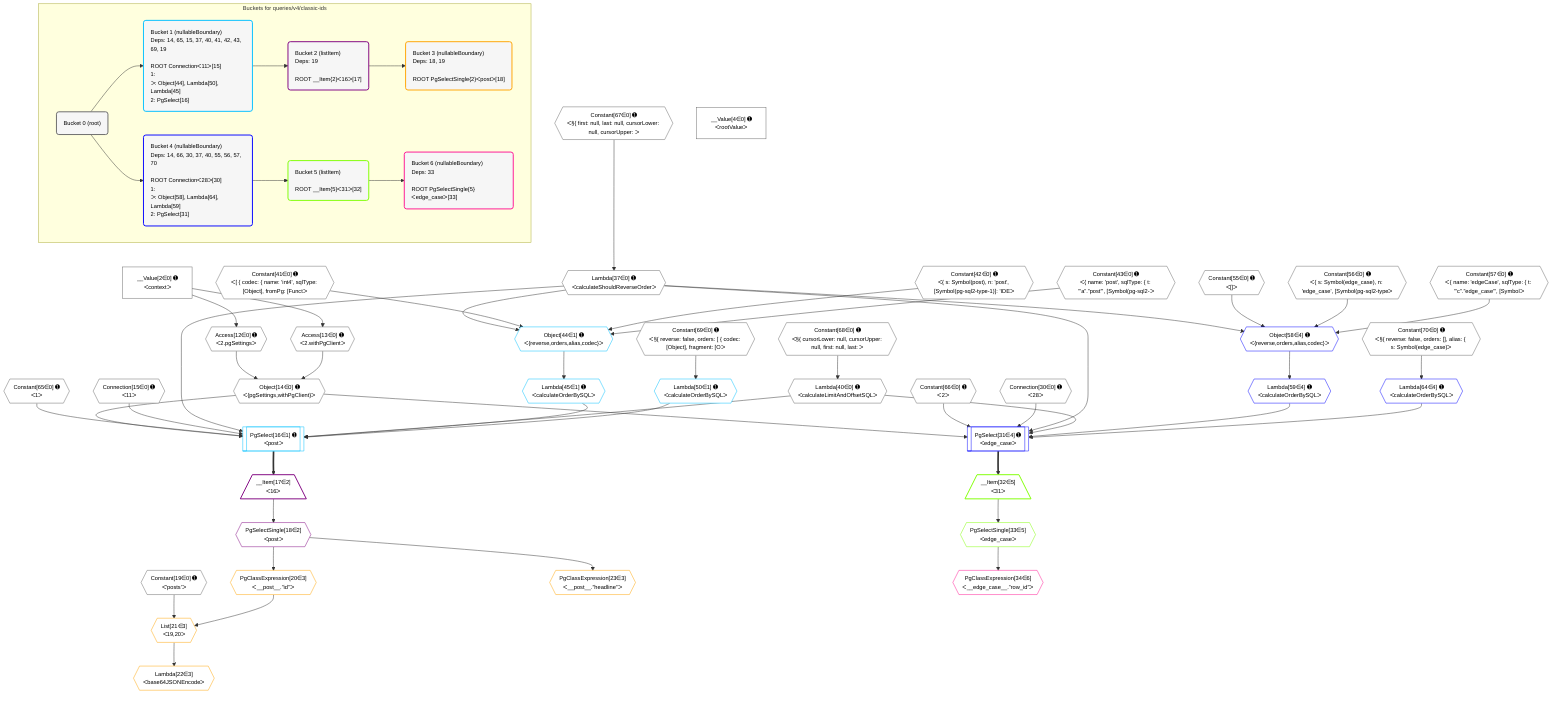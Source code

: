 %%{init: {'themeVariables': { 'fontSize': '12px'}}}%%
graph TD
    classDef path fill:#eee,stroke:#000,color:#000
    classDef plan fill:#fff,stroke-width:1px,color:#000
    classDef itemplan fill:#fff,stroke-width:2px,color:#000
    classDef unbatchedplan fill:#dff,stroke-width:1px,color:#000
    classDef sideeffectplan fill:#fcc,stroke-width:2px,color:#000
    classDef bucket fill:#f6f6f6,color:#000,stroke-width:2px,text-align:left


    %% plan dependencies
    Object14{{"Object[14∈0] ➊<br />ᐸ{pgSettings,withPgClient}ᐳ"}}:::plan
    Access12{{"Access[12∈0] ➊<br />ᐸ2.pgSettingsᐳ"}}:::plan
    Access13{{"Access[13∈0] ➊<br />ᐸ2.withPgClientᐳ"}}:::plan
    Access12 & Access13 --> Object14
    __Value2["__Value[2∈0] ➊<br />ᐸcontextᐳ"]:::plan
    __Value2 --> Access12
    __Value2 --> Access13
    Lambda37{{"Lambda[37∈0] ➊<br />ᐸcalculateShouldReverseOrderᐳ"}}:::plan
    Constant67{{"Constant[67∈0] ➊<br />ᐸ§{ first: null, last: null, cursorLower: null, cursorUpper: ᐳ"}}:::plan
    Constant67 --> Lambda37
    Lambda40{{"Lambda[40∈0] ➊<br />ᐸcalculateLimitAndOffsetSQLᐳ"}}:::plan
    Constant68{{"Constant[68∈0] ➊<br />ᐸ§{ cursorLower: null, cursorUpper: null, first: null, last: ᐳ"}}:::plan
    Constant68 --> Lambda40
    __Value4["__Value[4∈0] ➊<br />ᐸrootValueᐳ"]:::plan
    Connection15{{"Connection[15∈0] ➊<br />ᐸ11ᐳ"}}:::plan
    Constant19{{"Constant[19∈0] ➊<br />ᐸ'posts'ᐳ"}}:::plan
    Connection30{{"Connection[30∈0] ➊<br />ᐸ28ᐳ"}}:::plan
    Constant41{{"Constant[41∈0] ➊<br />ᐸ[ { codec: { name: 'int4', sqlType: [Object], fromPg: [Functᐳ"}}:::plan
    Constant42{{"Constant[42∈0] ➊<br />ᐸ{ s: Symbol(post), n: 'post', [Symbol(pg-sql2-type-1)]: 'IDEᐳ"}}:::plan
    Constant43{{"Constant[43∈0] ➊<br />ᐸ{ name: 'post', sqlType: { t: '”a”.”post”', [Symbol(pg-sql2-ᐳ"}}:::plan
    Constant55{{"Constant[55∈0] ➊<br />ᐸ[]ᐳ"}}:::plan
    Constant56{{"Constant[56∈0] ➊<br />ᐸ{ s: Symbol(edge_case), n: 'edge_case', [Symbol(pg-sql2-typeᐳ"}}:::plan
    Constant57{{"Constant[57∈0] ➊<br />ᐸ{ name: 'edgeCase', sqlType: { t: '”c”.”edge_case”', [Symbolᐳ"}}:::plan
    Constant65{{"Constant[65∈0] ➊<br />ᐸ1ᐳ"}}:::plan
    Constant66{{"Constant[66∈0] ➊<br />ᐸ2ᐳ"}}:::plan
    Constant69{{"Constant[69∈0] ➊<br />ᐸ§{ reverse: false, orders: [ { codec: [Object], fragment: [Oᐳ"}}:::plan
    Constant70{{"Constant[70∈0] ➊<br />ᐸ§{ reverse: false, orders: [], alias: { s: Symbol(edge_case)ᐳ"}}:::plan
    PgSelect16[["PgSelect[16∈1] ➊<br />ᐸpostᐳ"]]:::plan
    Lambda45{{"Lambda[45∈1] ➊<br />ᐸcalculateOrderBySQLᐳ"}}:::plan
    Lambda50{{"Lambda[50∈1] ➊<br />ᐸcalculateOrderBySQLᐳ"}}:::plan
    Object14 & Constant65 & Connection15 & Lambda37 & Lambda40 & Lambda45 & Lambda50 --> PgSelect16
    Object44{{"Object[44∈1] ➊<br />ᐸ{reverse,orders,alias,codec}ᐳ"}}:::plan
    Lambda37 & Constant41 & Constant42 & Constant43 --> Object44
    Object44 --> Lambda45
    Constant69 --> Lambda50
    __Item17[/"__Item[17∈2]<br />ᐸ16ᐳ"\]:::itemplan
    PgSelect16 ==> __Item17
    PgSelectSingle18{{"PgSelectSingle[18∈2]<br />ᐸpostᐳ"}}:::plan
    __Item17 --> PgSelectSingle18
    List21{{"List[21∈3]<br />ᐸ19,20ᐳ"}}:::plan
    PgClassExpression20{{"PgClassExpression[20∈3]<br />ᐸ__post__.”id”ᐳ"}}:::plan
    Constant19 & PgClassExpression20 --> List21
    PgSelectSingle18 --> PgClassExpression20
    Lambda22{{"Lambda[22∈3]<br />ᐸbase64JSONEncodeᐳ"}}:::plan
    List21 --> Lambda22
    PgClassExpression23{{"PgClassExpression[23∈3]<br />ᐸ__post__.”headline”ᐳ"}}:::plan
    PgSelectSingle18 --> PgClassExpression23
    PgSelect31[["PgSelect[31∈4] ➊<br />ᐸedge_caseᐳ"]]:::plan
    Lambda59{{"Lambda[59∈4] ➊<br />ᐸcalculateOrderBySQLᐳ"}}:::plan
    Lambda64{{"Lambda[64∈4] ➊<br />ᐸcalculateOrderBySQLᐳ"}}:::plan
    Object14 & Constant66 & Connection30 & Lambda37 & Lambda40 & Lambda59 & Lambda64 --> PgSelect31
    Object58{{"Object[58∈4] ➊<br />ᐸ{reverse,orders,alias,codec}ᐳ"}}:::plan
    Lambda37 & Constant55 & Constant56 & Constant57 --> Object58
    Object58 --> Lambda59
    Constant70 --> Lambda64
    __Item32[/"__Item[32∈5]<br />ᐸ31ᐳ"\]:::itemplan
    PgSelect31 ==> __Item32
    PgSelectSingle33{{"PgSelectSingle[33∈5]<br />ᐸedge_caseᐳ"}}:::plan
    __Item32 --> PgSelectSingle33
    PgClassExpression34{{"PgClassExpression[34∈6]<br />ᐸ__edge_case__.”row_id”ᐳ"}}:::plan
    PgSelectSingle33 --> PgClassExpression34

    %% define steps

    subgraph "Buckets for queries/v4/classic-ids"
    Bucket0("Bucket 0 (root)"):::bucket
    classDef bucket0 stroke:#696969
    class Bucket0,__Value2,__Value4,Access12,Access13,Object14,Connection15,Constant19,Connection30,Lambda37,Lambda40,Constant41,Constant42,Constant43,Constant55,Constant56,Constant57,Constant65,Constant66,Constant67,Constant68,Constant69,Constant70 bucket0
    Bucket1("Bucket 1 (nullableBoundary)<br />Deps: 14, 65, 15, 37, 40, 41, 42, 43, 69, 19<br /><br />ROOT Connectionᐸ11ᐳ[15]<br />1: <br />ᐳ: Object[44], Lambda[50], Lambda[45]<br />2: PgSelect[16]"):::bucket
    classDef bucket1 stroke:#00bfff
    class Bucket1,PgSelect16,Object44,Lambda45,Lambda50 bucket1
    Bucket2("Bucket 2 (listItem)<br />Deps: 19<br /><br />ROOT __Item{2}ᐸ16ᐳ[17]"):::bucket
    classDef bucket2 stroke:#7f007f
    class Bucket2,__Item17,PgSelectSingle18 bucket2
    Bucket3("Bucket 3 (nullableBoundary)<br />Deps: 18, 19<br /><br />ROOT PgSelectSingle{2}ᐸpostᐳ[18]"):::bucket
    classDef bucket3 stroke:#ffa500
    class Bucket3,PgClassExpression20,List21,Lambda22,PgClassExpression23 bucket3
    Bucket4("Bucket 4 (nullableBoundary)<br />Deps: 14, 66, 30, 37, 40, 55, 56, 57, 70<br /><br />ROOT Connectionᐸ28ᐳ[30]<br />1: <br />ᐳ: Object[58], Lambda[64], Lambda[59]<br />2: PgSelect[31]"):::bucket
    classDef bucket4 stroke:#0000ff
    class Bucket4,PgSelect31,Object58,Lambda59,Lambda64 bucket4
    Bucket5("Bucket 5 (listItem)<br /><br />ROOT __Item{5}ᐸ31ᐳ[32]"):::bucket
    classDef bucket5 stroke:#7fff00
    class Bucket5,__Item32,PgSelectSingle33 bucket5
    Bucket6("Bucket 6 (nullableBoundary)<br />Deps: 33<br /><br />ROOT PgSelectSingle{5}ᐸedge_caseᐳ[33]"):::bucket
    classDef bucket6 stroke:#ff1493
    class Bucket6,PgClassExpression34 bucket6
    Bucket0 --> Bucket1 & Bucket4
    Bucket1 --> Bucket2
    Bucket2 --> Bucket3
    Bucket4 --> Bucket5
    Bucket5 --> Bucket6
    end